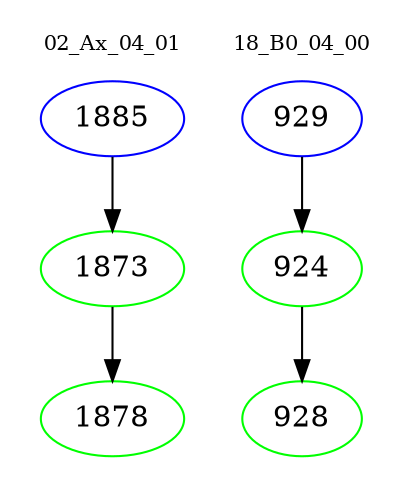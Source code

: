digraph{
subgraph cluster_0 {
color = white
label = "02_Ax_04_01";
fontsize=10;
T0_1885 [label="1885", color="blue"]
T0_1885 -> T0_1873 [color="black"]
T0_1873 [label="1873", color="green"]
T0_1873 -> T0_1878 [color="black"]
T0_1878 [label="1878", color="green"]
}
subgraph cluster_1 {
color = white
label = "18_B0_04_00";
fontsize=10;
T1_929 [label="929", color="blue"]
T1_929 -> T1_924 [color="black"]
T1_924 [label="924", color="green"]
T1_924 -> T1_928 [color="black"]
T1_928 [label="928", color="green"]
}
}
